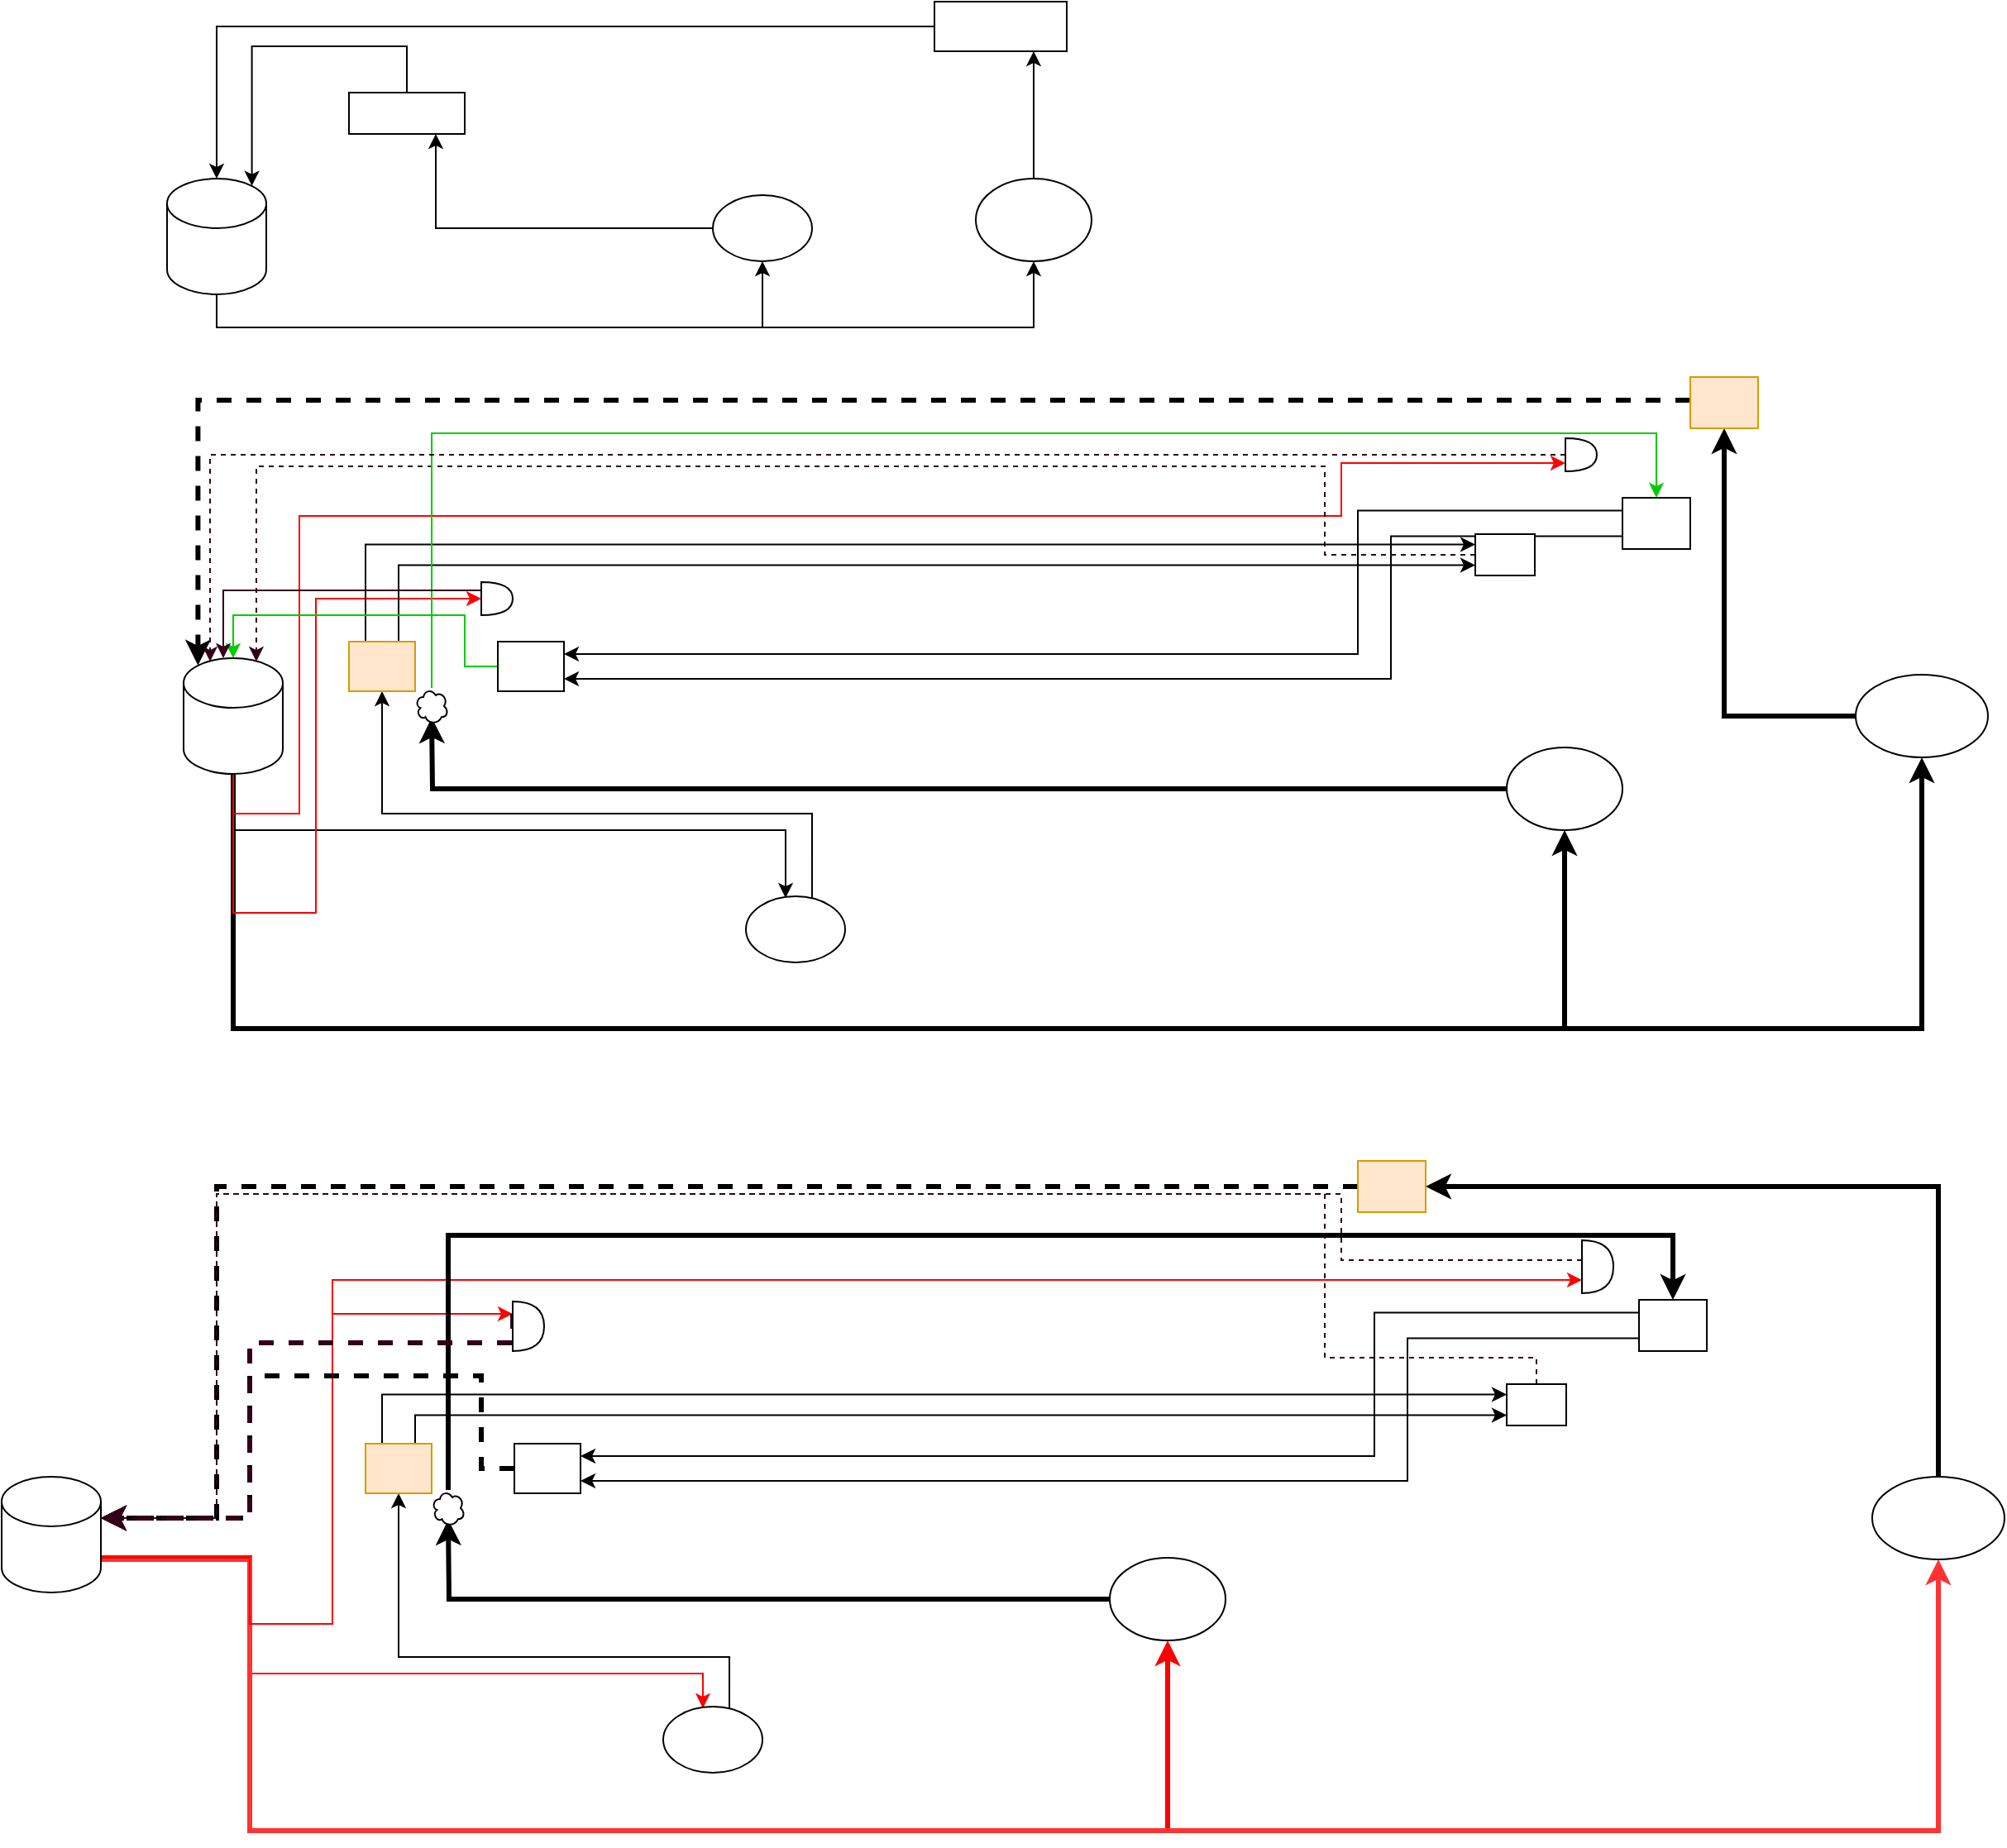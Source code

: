 <mxfile version="14.1.3" type="github">
  <diagram id="N2_5LNJx7TZPs9ssTGrc" name="Page-1">
    <mxGraphModel dx="2272" dy="794" grid="1" gridSize="10" guides="1" tooltips="1" connect="1" arrows="1" fold="1" page="1" pageScale="1" pageWidth="850" pageHeight="1100" math="0" shadow="0">
      <root>
        <mxCell id="0" />
        <mxCell id="1" parent="0" />
        <mxCell id="P4fvbb-0Q0S0f7_MSQyN-11" style="edgeStyle=orthogonalEdgeStyle;rounded=0;orthogonalLoop=1;jettySize=auto;html=1;entryX=0.5;entryY=1;entryDx=0;entryDy=0;" parent="1" source="P4fvbb-0Q0S0f7_MSQyN-1" target="P4fvbb-0Q0S0f7_MSQyN-2" edge="1">
          <mxGeometry relative="1" as="geometry">
            <Array as="points">
              <mxPoint x="60" y="236" />
              <mxPoint x="390" y="236" />
            </Array>
          </mxGeometry>
        </mxCell>
        <mxCell id="P4fvbb-0Q0S0f7_MSQyN-17" style="edgeStyle=orthogonalEdgeStyle;rounded=0;orthogonalLoop=1;jettySize=auto;html=1;entryX=0.5;entryY=1;entryDx=0;entryDy=0;" parent="1" source="P4fvbb-0Q0S0f7_MSQyN-1" target="P4fvbb-0Q0S0f7_MSQyN-3" edge="1">
          <mxGeometry relative="1" as="geometry">
            <mxPoint x="670" y="306" as="targetPoint" />
            <Array as="points">
              <mxPoint x="60" y="236" />
              <mxPoint x="554" y="236" />
            </Array>
          </mxGeometry>
        </mxCell>
        <mxCell id="P4fvbb-0Q0S0f7_MSQyN-1" value="" style="shape=cylinder3;whiteSpace=wrap;html=1;boundedLbl=1;backgroundOutline=1;size=15;" parent="1" vertex="1">
          <mxGeometry x="30" y="146" width="60" height="70" as="geometry" />
        </mxCell>
        <mxCell id="P4fvbb-0Q0S0f7_MSQyN-7" style="edgeStyle=orthogonalEdgeStyle;rounded=0;orthogonalLoop=1;jettySize=auto;html=1;entryX=0.75;entryY=1;entryDx=0;entryDy=0;" parent="1" source="P4fvbb-0Q0S0f7_MSQyN-2" target="P4fvbb-0Q0S0f7_MSQyN-5" edge="1">
          <mxGeometry relative="1" as="geometry">
            <mxPoint x="200" y="46" as="targetPoint" />
          </mxGeometry>
        </mxCell>
        <mxCell id="P4fvbb-0Q0S0f7_MSQyN-2" value="" style="ellipse;whiteSpace=wrap;html=1;" parent="1" vertex="1">
          <mxGeometry x="360" y="156" width="60" height="40" as="geometry" />
        </mxCell>
        <mxCell id="P4fvbb-0Q0S0f7_MSQyN-16" style="edgeStyle=orthogonalEdgeStyle;rounded=0;orthogonalLoop=1;jettySize=auto;html=1;entryX=0.75;entryY=1;entryDx=0;entryDy=0;" parent="1" source="P4fvbb-0Q0S0f7_MSQyN-3" target="P4fvbb-0Q0S0f7_MSQyN-6" edge="1">
          <mxGeometry relative="1" as="geometry" />
        </mxCell>
        <mxCell id="P4fvbb-0Q0S0f7_MSQyN-3" value="" style="ellipse;whiteSpace=wrap;html=1;" parent="1" vertex="1">
          <mxGeometry x="519" y="146" width="70" height="50" as="geometry" />
        </mxCell>
        <mxCell id="P4fvbb-0Q0S0f7_MSQyN-14" style="edgeStyle=orthogonalEdgeStyle;rounded=0;orthogonalLoop=1;jettySize=auto;html=1;entryX=0.855;entryY=0;entryDx=0;entryDy=4.35;entryPerimeter=0;" parent="1" source="P4fvbb-0Q0S0f7_MSQyN-5" target="P4fvbb-0Q0S0f7_MSQyN-1" edge="1">
          <mxGeometry relative="1" as="geometry">
            <mxPoint x="120" y="146" as="targetPoint" />
            <Array as="points">
              <mxPoint x="175" y="66" />
              <mxPoint x="81" y="66" />
            </Array>
          </mxGeometry>
        </mxCell>
        <mxCell id="P4fvbb-0Q0S0f7_MSQyN-5" value="" style="rounded=0;whiteSpace=wrap;html=1;" parent="1" vertex="1">
          <mxGeometry x="140" y="94" width="70" height="25" as="geometry" />
        </mxCell>
        <mxCell id="P4fvbb-0Q0S0f7_MSQyN-15" style="edgeStyle=orthogonalEdgeStyle;rounded=0;orthogonalLoop=1;jettySize=auto;html=1;entryX=0.5;entryY=0;entryDx=0;entryDy=0;entryPerimeter=0;" parent="1" source="P4fvbb-0Q0S0f7_MSQyN-6" target="P4fvbb-0Q0S0f7_MSQyN-1" edge="1">
          <mxGeometry relative="1" as="geometry" />
        </mxCell>
        <mxCell id="P4fvbb-0Q0S0f7_MSQyN-6" value="" style="rounded=0;whiteSpace=wrap;html=1;" parent="1" vertex="1">
          <mxGeometry x="494" y="39" width="80" height="30" as="geometry" />
        </mxCell>
        <mxCell id="P4fvbb-0Q0S0f7_MSQyN-18" style="edgeStyle=orthogonalEdgeStyle;rounded=0;orthogonalLoop=1;jettySize=auto;html=1;entryX=0.4;entryY=0.025;entryDx=0;entryDy=0;entryPerimeter=0;" parent="1" source="P4fvbb-0Q0S0f7_MSQyN-20" target="P4fvbb-0Q0S0f7_MSQyN-22" edge="1">
          <mxGeometry relative="1" as="geometry">
            <Array as="points">
              <mxPoint x="70" y="540" />
              <mxPoint x="404" y="540" />
            </Array>
          </mxGeometry>
        </mxCell>
        <mxCell id="P4fvbb-0Q0S0f7_MSQyN-19" style="edgeStyle=orthogonalEdgeStyle;rounded=0;orthogonalLoop=1;jettySize=auto;html=1;entryX=0.5;entryY=1;entryDx=0;entryDy=0;strokeWidth=3;" parent="1" source="P4fvbb-0Q0S0f7_MSQyN-20" target="P4fvbb-0Q0S0f7_MSQyN-24" edge="1">
          <mxGeometry relative="1" as="geometry">
            <mxPoint x="680" y="606" as="targetPoint" />
            <Array as="points">
              <mxPoint x="70" y="660" />
              <mxPoint x="875" y="660" />
            </Array>
          </mxGeometry>
        </mxCell>
        <mxCell id="P4fvbb-0Q0S0f7_MSQyN-48" style="edgeStyle=orthogonalEdgeStyle;rounded=0;orthogonalLoop=1;jettySize=auto;html=1;entryX=0.5;entryY=1;entryDx=0;entryDy=0;strokeWidth=3;" parent="1" source="P4fvbb-0Q0S0f7_MSQyN-20" target="P4fvbb-0Q0S0f7_MSQyN-47" edge="1">
          <mxGeometry relative="1" as="geometry">
            <Array as="points">
              <mxPoint x="70" y="660" />
              <mxPoint x="1091" y="660" />
            </Array>
          </mxGeometry>
        </mxCell>
        <mxCell id="P4fvbb-0Q0S0f7_MSQyN-78" style="edgeStyle=orthogonalEdgeStyle;rounded=0;orthogonalLoop=1;jettySize=auto;html=1;entryX=0;entryY=0.5;entryDx=0;entryDy=0;entryPerimeter=0;strokeWidth=1;strokeColor=#FF0000;" parent="1" source="P4fvbb-0Q0S0f7_MSQyN-20" target="P4fvbb-0Q0S0f7_MSQyN-75" edge="1">
          <mxGeometry relative="1" as="geometry">
            <Array as="points">
              <mxPoint x="70" y="590" />
              <mxPoint x="120" y="590" />
              <mxPoint x="120" y="400" />
            </Array>
          </mxGeometry>
        </mxCell>
        <mxCell id="P4fvbb-0Q0S0f7_MSQyN-79" style="edgeStyle=orthogonalEdgeStyle;rounded=0;orthogonalLoop=1;jettySize=auto;html=1;entryX=0;entryY=0.75;entryDx=0;entryDy=0;entryPerimeter=0;startSize=6;endSize=6;strokeColor=#FF0000;strokeWidth=1;" parent="1" source="P4fvbb-0Q0S0f7_MSQyN-20" target="P4fvbb-0Q0S0f7_MSQyN-71" edge="1">
          <mxGeometry relative="1" as="geometry">
            <Array as="points">
              <mxPoint x="70" y="530" />
              <mxPoint x="110" y="530" />
              <mxPoint x="110" y="350" />
              <mxPoint x="740" y="350" />
              <mxPoint x="740" y="318" />
            </Array>
          </mxGeometry>
        </mxCell>
        <mxCell id="P4fvbb-0Q0S0f7_MSQyN-20" value="" style="shape=cylinder3;whiteSpace=wrap;html=1;boundedLbl=1;backgroundOutline=1;size=15;" parent="1" vertex="1">
          <mxGeometry x="40" y="436" width="60" height="70" as="geometry" />
        </mxCell>
        <mxCell id="P4fvbb-0Q0S0f7_MSQyN-21" style="edgeStyle=orthogonalEdgeStyle;rounded=0;orthogonalLoop=1;jettySize=auto;html=1;entryX=0.5;entryY=1;entryDx=0;entryDy=0;exitX=0.667;exitY=0.025;exitDx=0;exitDy=0;exitPerimeter=0;" parent="1" source="P4fvbb-0Q0S0f7_MSQyN-22" target="P4fvbb-0Q0S0f7_MSQyN-26" edge="1">
          <mxGeometry relative="1" as="geometry">
            <mxPoint x="160" y="460" as="targetPoint" />
            <mxPoint x="360" y="540" as="sourcePoint" />
            <Array as="points">
              <mxPoint x="420" y="530" />
              <mxPoint x="160" y="530" />
            </Array>
          </mxGeometry>
        </mxCell>
        <mxCell id="P4fvbb-0Q0S0f7_MSQyN-22" value="" style="ellipse;whiteSpace=wrap;html=1;" parent="1" vertex="1">
          <mxGeometry x="380" y="580" width="60" height="40" as="geometry" />
        </mxCell>
        <mxCell id="P4fvbb-0Q0S0f7_MSQyN-68" style="edgeStyle=orthogonalEdgeStyle;rounded=0;orthogonalLoop=1;jettySize=auto;html=1;strokeWidth=3;" parent="1" source="P4fvbb-0Q0S0f7_MSQyN-24" edge="1">
          <mxGeometry relative="1" as="geometry">
            <mxPoint x="190" y="472" as="targetPoint" />
          </mxGeometry>
        </mxCell>
        <mxCell id="P4fvbb-0Q0S0f7_MSQyN-24" value="" style="ellipse;whiteSpace=wrap;html=1;" parent="1" vertex="1">
          <mxGeometry x="840" y="490" width="70" height="50" as="geometry" />
        </mxCell>
        <mxCell id="P4fvbb-0Q0S0f7_MSQyN-55" style="edgeStyle=orthogonalEdgeStyle;rounded=0;orthogonalLoop=1;jettySize=auto;html=1;exitX=0.75;exitY=0;exitDx=0;exitDy=0;entryX=0;entryY=0.75;entryDx=0;entryDy=0;" parent="1" source="P4fvbb-0Q0S0f7_MSQyN-26" target="P4fvbb-0Q0S0f7_MSQyN-53" edge="1">
          <mxGeometry relative="1" as="geometry">
            <Array as="points">
              <mxPoint x="170" y="380" />
            </Array>
          </mxGeometry>
        </mxCell>
        <mxCell id="P4fvbb-0Q0S0f7_MSQyN-56" style="edgeStyle=orthogonalEdgeStyle;rounded=0;orthogonalLoop=1;jettySize=auto;html=1;exitX=0.25;exitY=0;exitDx=0;exitDy=0;entryX=0;entryY=0.25;entryDx=0;entryDy=0;" parent="1" source="P4fvbb-0Q0S0f7_MSQyN-26" target="P4fvbb-0Q0S0f7_MSQyN-53" edge="1">
          <mxGeometry relative="1" as="geometry" />
        </mxCell>
        <mxCell id="P4fvbb-0Q0S0f7_MSQyN-26" value="" style="rounded=0;whiteSpace=wrap;html=1;fillColor=#ffe6cc;strokeColor=#d79b00;" parent="1" vertex="1">
          <mxGeometry x="140" y="426" width="40" height="30" as="geometry" />
        </mxCell>
        <mxCell id="P4fvbb-0Q0S0f7_MSQyN-63" style="edgeStyle=orthogonalEdgeStyle;rounded=0;orthogonalLoop=1;jettySize=auto;html=1;exitX=0;exitY=0.25;exitDx=0;exitDy=0;entryX=1;entryY=0.25;entryDx=0;entryDy=0;" parent="1" source="P4fvbb-0Q0S0f7_MSQyN-28" target="P4fvbb-0Q0S0f7_MSQyN-54" edge="1">
          <mxGeometry relative="1" as="geometry">
            <Array as="points">
              <mxPoint x="750" y="347" />
              <mxPoint x="750" y="434" />
            </Array>
          </mxGeometry>
        </mxCell>
        <mxCell id="P4fvbb-0Q0S0f7_MSQyN-64" style="edgeStyle=orthogonalEdgeStyle;rounded=0;orthogonalLoop=1;jettySize=auto;html=1;exitX=0;exitY=0.75;exitDx=0;exitDy=0;entryX=1;entryY=0.75;entryDx=0;entryDy=0;" parent="1" source="P4fvbb-0Q0S0f7_MSQyN-28" target="P4fvbb-0Q0S0f7_MSQyN-54" edge="1">
          <mxGeometry relative="1" as="geometry">
            <Array as="points">
              <mxPoint x="770" y="362" />
              <mxPoint x="770" y="449" />
            </Array>
          </mxGeometry>
        </mxCell>
        <mxCell id="P4fvbb-0Q0S0f7_MSQyN-28" value="" style="rounded=0;whiteSpace=wrap;html=1;" parent="1" vertex="1">
          <mxGeometry x="910" y="339" width="41" height="31" as="geometry" />
        </mxCell>
        <mxCell id="P4fvbb-0Q0S0f7_MSQyN-51" style="edgeStyle=orthogonalEdgeStyle;rounded=0;orthogonalLoop=1;jettySize=auto;html=1;entryX=0.5;entryY=1;entryDx=0;entryDy=0;strokeWidth=3;" parent="1" source="P4fvbb-0Q0S0f7_MSQyN-47" target="P4fvbb-0Q0S0f7_MSQyN-50" edge="1">
          <mxGeometry relative="1" as="geometry" />
        </mxCell>
        <mxCell id="P4fvbb-0Q0S0f7_MSQyN-47" value="" style="ellipse;whiteSpace=wrap;html=1;" parent="1" vertex="1">
          <mxGeometry x="1051" y="446" width="80" height="50" as="geometry" />
        </mxCell>
        <mxCell id="P4fvbb-0Q0S0f7_MSQyN-52" style="edgeStyle=orthogonalEdgeStyle;rounded=0;orthogonalLoop=1;jettySize=auto;html=1;entryX=0.145;entryY=0;entryDx=0;entryDy=4.35;entryPerimeter=0;strokeWidth=3;dashed=1;" parent="1" source="P4fvbb-0Q0S0f7_MSQyN-50" target="P4fvbb-0Q0S0f7_MSQyN-20" edge="1">
          <mxGeometry relative="1" as="geometry">
            <Array as="points">
              <mxPoint x="651" y="280" />
              <mxPoint x="49" y="280" />
            </Array>
          </mxGeometry>
        </mxCell>
        <mxCell id="P4fvbb-0Q0S0f7_MSQyN-50" value="" style="rounded=0;whiteSpace=wrap;html=1;fillColor=#ffe6cc;strokeColor=#d79b00;" parent="1" vertex="1">
          <mxGeometry x="951" y="266" width="41" height="31" as="geometry" />
        </mxCell>
        <mxCell id="P4fvbb-0Q0S0f7_MSQyN-85" style="edgeStyle=orthogonalEdgeStyle;rounded=0;orthogonalLoop=1;jettySize=auto;html=1;startSize=6;endSize=6;strokeColor=#33001A;strokeWidth=1;entryX=0.733;entryY=0.029;entryDx=0;entryDy=0;entryPerimeter=0;dashed=1;" parent="1" source="P4fvbb-0Q0S0f7_MSQyN-53" target="P4fvbb-0Q0S0f7_MSQyN-20" edge="1">
          <mxGeometry relative="1" as="geometry">
            <mxPoint x="678" y="320" as="targetPoint" />
            <Array as="points">
              <mxPoint x="730" y="374" />
              <mxPoint x="730" y="320" />
              <mxPoint x="84" y="320" />
            </Array>
          </mxGeometry>
        </mxCell>
        <mxCell id="P4fvbb-0Q0S0f7_MSQyN-53" value="" style="rounded=0;whiteSpace=wrap;html=1;" parent="1" vertex="1">
          <mxGeometry x="821" y="361" width="36" height="25" as="geometry" />
        </mxCell>
        <mxCell id="P4fvbb-0Q0S0f7_MSQyN-65" style="edgeStyle=orthogonalEdgeStyle;rounded=0;orthogonalLoop=1;jettySize=auto;html=1;entryX=0.5;entryY=0;entryDx=0;entryDy=0;entryPerimeter=0;fillColor=#f8cecc;exitX=0;exitY=0.5;exitDx=0;exitDy=0;strokeColor=#00CC00;" parent="1" source="P4fvbb-0Q0S0f7_MSQyN-54" target="P4fvbb-0Q0S0f7_MSQyN-20" edge="1">
          <mxGeometry relative="1" as="geometry">
            <mxPoint x="70" y="310" as="targetPoint" />
            <Array as="points">
              <mxPoint x="210" y="441" />
              <mxPoint x="210" y="410" />
              <mxPoint x="70" y="410" />
            </Array>
          </mxGeometry>
        </mxCell>
        <mxCell id="P4fvbb-0Q0S0f7_MSQyN-54" value="" style="rounded=0;whiteSpace=wrap;html=1;" parent="1" vertex="1">
          <mxGeometry x="230" y="426" width="40" height="30" as="geometry" />
        </mxCell>
        <mxCell id="P4fvbb-0Q0S0f7_MSQyN-69" style="edgeStyle=orthogonalEdgeStyle;rounded=0;orthogonalLoop=1;jettySize=auto;html=1;entryX=0.5;entryY=0;entryDx=0;entryDy=0;strokeColor=#00CC00;" parent="1" source="P4fvbb-0Q0S0f7_MSQyN-67" target="P4fvbb-0Q0S0f7_MSQyN-28" edge="1">
          <mxGeometry relative="1" as="geometry">
            <Array as="points">
              <mxPoint x="190" y="300" />
              <mxPoint x="931" y="300" />
            </Array>
          </mxGeometry>
        </mxCell>
        <mxCell id="P4fvbb-0Q0S0f7_MSQyN-67" value="" style="ellipse;shape=cloud;whiteSpace=wrap;html=1;" parent="1" vertex="1">
          <mxGeometry x="180" y="454" width="20" height="22" as="geometry" />
        </mxCell>
        <mxCell id="P4fvbb-0Q0S0f7_MSQyN-81" style="edgeStyle=orthogonalEdgeStyle;rounded=0;orthogonalLoop=1;jettySize=auto;html=1;entryX=0.267;entryY=0.029;entryDx=0;entryDy=0;entryPerimeter=0;startSize=6;endSize=6;strokeWidth=1;strokeColor=#33001A;dashed=1;" parent="1" source="P4fvbb-0Q0S0f7_MSQyN-71" target="P4fvbb-0Q0S0f7_MSQyN-20" edge="1">
          <mxGeometry relative="1" as="geometry">
            <Array as="points">
              <mxPoint x="56" y="313" />
            </Array>
          </mxGeometry>
        </mxCell>
        <mxCell id="P4fvbb-0Q0S0f7_MSQyN-71" value="" style="shape=or;whiteSpace=wrap;html=1;" parent="1" vertex="1">
          <mxGeometry x="875.5" y="303" width="19" height="20" as="geometry" />
        </mxCell>
        <mxCell id="P4fvbb-0Q0S0f7_MSQyN-76" style="edgeStyle=orthogonalEdgeStyle;rounded=0;orthogonalLoop=1;jettySize=auto;html=1;entryX=0.4;entryY=0;entryDx=0;entryDy=0;entryPerimeter=0;strokeWidth=1;exitX=0;exitY=0.25;exitDx=0;exitDy=0;exitPerimeter=0;strokeColor=#33001A;endSize=6;startSize=6;" parent="1" source="P4fvbb-0Q0S0f7_MSQyN-75" target="P4fvbb-0Q0S0f7_MSQyN-20" edge="1">
          <mxGeometry relative="1" as="geometry" />
        </mxCell>
        <mxCell id="P4fvbb-0Q0S0f7_MSQyN-75" value="" style="shape=or;whiteSpace=wrap;html=1;" parent="1" vertex="1">
          <mxGeometry x="220" y="390" width="19" height="20" as="geometry" />
        </mxCell>
        <mxCell id="8S70c56ZdYocHtzU-yKK-1" style="edgeStyle=orthogonalEdgeStyle;rounded=0;orthogonalLoop=1;jettySize=auto;html=1;entryX=0.4;entryY=0.025;entryDx=0;entryDy=0;entryPerimeter=0;strokeColor=#FF0000;" edge="1" parent="1" source="8S70c56ZdYocHtzU-yKK-6" target="8S70c56ZdYocHtzU-yKK-8">
          <mxGeometry relative="1" as="geometry">
            <Array as="points">
              <mxPoint x="80" y="980" />
              <mxPoint x="80" y="1050" />
              <mxPoint x="354" y="1050" />
            </Array>
          </mxGeometry>
        </mxCell>
        <mxCell id="8S70c56ZdYocHtzU-yKK-2" style="edgeStyle=orthogonalEdgeStyle;rounded=0;orthogonalLoop=1;jettySize=auto;html=1;entryX=0.5;entryY=1;entryDx=0;entryDy=0;strokeWidth=3;strokeColor=#FF0000;" edge="1" parent="1" source="8S70c56ZdYocHtzU-yKK-6" target="8S70c56ZdYocHtzU-yKK-10">
          <mxGeometry relative="1" as="geometry">
            <mxPoint x="690" y="1091" as="targetPoint" />
            <Array as="points">
              <mxPoint x="80" y="980" />
              <mxPoint x="80" y="1145" />
              <mxPoint x="635" y="1145" />
            </Array>
          </mxGeometry>
        </mxCell>
        <mxCell id="8S70c56ZdYocHtzU-yKK-3" style="edgeStyle=orthogonalEdgeStyle;rounded=0;orthogonalLoop=1;jettySize=auto;html=1;entryX=0.5;entryY=1;entryDx=0;entryDy=0;strokeWidth=3;fillColor=#f8cecc;strokeColor=#FF3333;" edge="1" parent="1" source="8S70c56ZdYocHtzU-yKK-6" target="8S70c56ZdYocHtzU-yKK-18">
          <mxGeometry relative="1" as="geometry">
            <Array as="points">
              <mxPoint x="80" y="981" />
              <mxPoint x="80" y="1145" />
              <mxPoint x="1101" y="1145" />
            </Array>
          </mxGeometry>
        </mxCell>
        <mxCell id="8S70c56ZdYocHtzU-yKK-4" style="edgeStyle=orthogonalEdgeStyle;rounded=0;orthogonalLoop=1;jettySize=auto;html=1;entryX=0;entryY=0.25;entryDx=0;entryDy=0;entryPerimeter=0;strokeWidth=1;strokeColor=#FF0000;" edge="1" parent="1" source="8S70c56ZdYocHtzU-yKK-6" target="8S70c56ZdYocHtzU-yKK-30">
          <mxGeometry relative="1" as="geometry">
            <Array as="points">
              <mxPoint x="80" y="980" />
              <mxPoint x="80" y="1020" />
              <mxPoint x="130" y="1020" />
              <mxPoint x="130" y="833" />
            </Array>
          </mxGeometry>
        </mxCell>
        <mxCell id="8S70c56ZdYocHtzU-yKK-5" style="edgeStyle=orthogonalEdgeStyle;rounded=0;orthogonalLoop=1;jettySize=auto;html=1;entryX=0;entryY=0.75;entryDx=0;entryDy=0;entryPerimeter=0;startSize=6;endSize=6;strokeColor=#FF0000;strokeWidth=1;" edge="1" parent="1" source="8S70c56ZdYocHtzU-yKK-6" target="8S70c56ZdYocHtzU-yKK-28">
          <mxGeometry relative="1" as="geometry">
            <Array as="points">
              <mxPoint x="80" y="980" />
              <mxPoint x="80" y="1020" />
              <mxPoint x="130" y="1020" />
              <mxPoint x="130" y="812" />
            </Array>
          </mxGeometry>
        </mxCell>
        <mxCell id="8S70c56ZdYocHtzU-yKK-6" value="" style="shape=cylinder3;whiteSpace=wrap;html=1;boundedLbl=1;backgroundOutline=1;size=15;" vertex="1" parent="1">
          <mxGeometry x="-70" y="931" width="60" height="70" as="geometry" />
        </mxCell>
        <mxCell id="8S70c56ZdYocHtzU-yKK-7" style="edgeStyle=orthogonalEdgeStyle;rounded=0;orthogonalLoop=1;jettySize=auto;html=1;entryX=0.5;entryY=1;entryDx=0;entryDy=0;exitX=0.667;exitY=0.025;exitDx=0;exitDy=0;exitPerimeter=0;" edge="1" parent="1" source="8S70c56ZdYocHtzU-yKK-8" target="8S70c56ZdYocHtzU-yKK-13">
          <mxGeometry relative="1" as="geometry">
            <mxPoint x="170" y="945" as="targetPoint" />
            <mxPoint x="370" y="1025" as="sourcePoint" />
            <Array as="points">
              <mxPoint x="370" y="1040" />
              <mxPoint x="170" y="1040" />
            </Array>
          </mxGeometry>
        </mxCell>
        <mxCell id="8S70c56ZdYocHtzU-yKK-8" value="" style="ellipse;whiteSpace=wrap;html=1;" vertex="1" parent="1">
          <mxGeometry x="330" y="1070" width="60" height="40" as="geometry" />
        </mxCell>
        <mxCell id="8S70c56ZdYocHtzU-yKK-9" style="edgeStyle=orthogonalEdgeStyle;rounded=0;orthogonalLoop=1;jettySize=auto;html=1;strokeWidth=3;" edge="1" parent="1" source="8S70c56ZdYocHtzU-yKK-10">
          <mxGeometry relative="1" as="geometry">
            <mxPoint x="200" y="957" as="targetPoint" />
          </mxGeometry>
        </mxCell>
        <mxCell id="8S70c56ZdYocHtzU-yKK-10" value="" style="ellipse;whiteSpace=wrap;html=1;" vertex="1" parent="1">
          <mxGeometry x="600" y="980" width="70" height="50" as="geometry" />
        </mxCell>
        <mxCell id="8S70c56ZdYocHtzU-yKK-11" style="edgeStyle=orthogonalEdgeStyle;rounded=0;orthogonalLoop=1;jettySize=auto;html=1;exitX=0.75;exitY=0;exitDx=0;exitDy=0;entryX=0;entryY=0.75;entryDx=0;entryDy=0;" edge="1" parent="1" source="8S70c56ZdYocHtzU-yKK-13" target="8S70c56ZdYocHtzU-yKK-22">
          <mxGeometry relative="1" as="geometry">
            <Array as="points">
              <mxPoint x="180" y="894" />
            </Array>
          </mxGeometry>
        </mxCell>
        <mxCell id="8S70c56ZdYocHtzU-yKK-12" style="edgeStyle=orthogonalEdgeStyle;rounded=0;orthogonalLoop=1;jettySize=auto;html=1;exitX=0.25;exitY=0;exitDx=0;exitDy=0;entryX=0;entryY=0.25;entryDx=0;entryDy=0;" edge="1" parent="1" source="8S70c56ZdYocHtzU-yKK-13" target="8S70c56ZdYocHtzU-yKK-22">
          <mxGeometry relative="1" as="geometry" />
        </mxCell>
        <mxCell id="8S70c56ZdYocHtzU-yKK-13" value="" style="rounded=0;whiteSpace=wrap;html=1;fillColor=#ffe6cc;strokeColor=#d79b00;" vertex="1" parent="1">
          <mxGeometry x="150" y="911" width="40" height="30" as="geometry" />
        </mxCell>
        <mxCell id="8S70c56ZdYocHtzU-yKK-14" style="edgeStyle=orthogonalEdgeStyle;rounded=0;orthogonalLoop=1;jettySize=auto;html=1;exitX=0;exitY=0.25;exitDx=0;exitDy=0;entryX=1;entryY=0.25;entryDx=0;entryDy=0;" edge="1" parent="1" source="8S70c56ZdYocHtzU-yKK-16" target="8S70c56ZdYocHtzU-yKK-24">
          <mxGeometry relative="1" as="geometry">
            <Array as="points">
              <mxPoint x="760" y="832" />
              <mxPoint x="760" y="919" />
            </Array>
          </mxGeometry>
        </mxCell>
        <mxCell id="8S70c56ZdYocHtzU-yKK-15" style="edgeStyle=orthogonalEdgeStyle;rounded=0;orthogonalLoop=1;jettySize=auto;html=1;exitX=0;exitY=0.75;exitDx=0;exitDy=0;entryX=1;entryY=0.75;entryDx=0;entryDy=0;" edge="1" parent="1" source="8S70c56ZdYocHtzU-yKK-16" target="8S70c56ZdYocHtzU-yKK-24">
          <mxGeometry relative="1" as="geometry">
            <Array as="points">
              <mxPoint x="780" y="847" />
              <mxPoint x="780" y="934" />
            </Array>
          </mxGeometry>
        </mxCell>
        <mxCell id="8S70c56ZdYocHtzU-yKK-16" value="" style="rounded=0;whiteSpace=wrap;html=1;" vertex="1" parent="1">
          <mxGeometry x="920" y="824" width="41" height="31" as="geometry" />
        </mxCell>
        <mxCell id="8S70c56ZdYocHtzU-yKK-17" style="edgeStyle=orthogonalEdgeStyle;rounded=0;orthogonalLoop=1;jettySize=auto;html=1;entryX=1;entryY=0.5;entryDx=0;entryDy=0;strokeWidth=3;" edge="1" parent="1" source="8S70c56ZdYocHtzU-yKK-18" target="8S70c56ZdYocHtzU-yKK-20">
          <mxGeometry relative="1" as="geometry">
            <Array as="points">
              <mxPoint x="1101" y="756" />
            </Array>
          </mxGeometry>
        </mxCell>
        <mxCell id="8S70c56ZdYocHtzU-yKK-18" value="" style="ellipse;whiteSpace=wrap;html=1;" vertex="1" parent="1">
          <mxGeometry x="1061" y="931" width="80" height="50" as="geometry" />
        </mxCell>
        <mxCell id="8S70c56ZdYocHtzU-yKK-19" style="edgeStyle=orthogonalEdgeStyle;rounded=0;orthogonalLoop=1;jettySize=auto;html=1;entryX=1;entryY=0;entryDx=0;entryDy=25;entryPerimeter=0;strokeWidth=3;dashed=1;" edge="1" parent="1" source="8S70c56ZdYocHtzU-yKK-20" target="8S70c56ZdYocHtzU-yKK-6">
          <mxGeometry relative="1" as="geometry">
            <Array as="points">
              <mxPoint x="60" y="756" />
              <mxPoint x="60" y="956" />
            </Array>
          </mxGeometry>
        </mxCell>
        <mxCell id="8S70c56ZdYocHtzU-yKK-20" value="" style="rounded=0;whiteSpace=wrap;html=1;fillColor=#ffe6cc;strokeColor=#d79b00;" vertex="1" parent="1">
          <mxGeometry x="750" y="740" width="41" height="31" as="geometry" />
        </mxCell>
        <mxCell id="8S70c56ZdYocHtzU-yKK-21" style="edgeStyle=orthogonalEdgeStyle;rounded=0;orthogonalLoop=1;jettySize=auto;html=1;startSize=6;endSize=6;strokeColor=#33001A;strokeWidth=1;entryX=1;entryY=0;entryDx=0;entryDy=25;entryPerimeter=0;dashed=1;" edge="1" parent="1" source="8S70c56ZdYocHtzU-yKK-22" target="8S70c56ZdYocHtzU-yKK-6">
          <mxGeometry relative="1" as="geometry">
            <mxPoint x="688" y="805" as="targetPoint" />
            <Array as="points">
              <mxPoint x="858" y="859" />
              <mxPoint x="730" y="859" />
              <mxPoint x="730" y="760" />
              <mxPoint x="60" y="760" />
              <mxPoint x="60" y="956" />
            </Array>
          </mxGeometry>
        </mxCell>
        <mxCell id="8S70c56ZdYocHtzU-yKK-22" value="" style="rounded=0;whiteSpace=wrap;html=1;" vertex="1" parent="1">
          <mxGeometry x="840" y="875" width="36" height="25" as="geometry" />
        </mxCell>
        <mxCell id="8S70c56ZdYocHtzU-yKK-23" style="edgeStyle=orthogonalEdgeStyle;rounded=0;orthogonalLoop=1;jettySize=auto;html=1;entryX=1;entryY=0;entryDx=0;entryDy=25;entryPerimeter=0;fillColor=#f8cecc;exitX=0;exitY=0.5;exitDx=0;exitDy=0;dashed=1;strokeWidth=3;" edge="1" parent="1" source="8S70c56ZdYocHtzU-yKK-24" target="8S70c56ZdYocHtzU-yKK-6">
          <mxGeometry relative="1" as="geometry">
            <mxPoint x="80" y="795" as="targetPoint" />
            <Array as="points">
              <mxPoint x="220" y="926" />
              <mxPoint x="220" y="870" />
              <mxPoint x="80" y="870" />
              <mxPoint x="80" y="956" />
            </Array>
          </mxGeometry>
        </mxCell>
        <mxCell id="8S70c56ZdYocHtzU-yKK-24" value="" style="rounded=0;whiteSpace=wrap;html=1;" vertex="1" parent="1">
          <mxGeometry x="240" y="911" width="40" height="30" as="geometry" />
        </mxCell>
        <mxCell id="8S70c56ZdYocHtzU-yKK-25" style="edgeStyle=orthogonalEdgeStyle;rounded=0;orthogonalLoop=1;jettySize=auto;html=1;entryX=0.5;entryY=0;entryDx=0;entryDy=0;strokeWidth=3;" edge="1" parent="1" source="8S70c56ZdYocHtzU-yKK-26" target="8S70c56ZdYocHtzU-yKK-16">
          <mxGeometry relative="1" as="geometry">
            <Array as="points">
              <mxPoint x="200" y="785" />
              <mxPoint x="941" y="785" />
            </Array>
          </mxGeometry>
        </mxCell>
        <mxCell id="8S70c56ZdYocHtzU-yKK-26" value="" style="ellipse;shape=cloud;whiteSpace=wrap;html=1;" vertex="1" parent="1">
          <mxGeometry x="190" y="939" width="20" height="22" as="geometry" />
        </mxCell>
        <mxCell id="8S70c56ZdYocHtzU-yKK-27" style="edgeStyle=orthogonalEdgeStyle;rounded=0;orthogonalLoop=1;jettySize=auto;html=1;entryX=1;entryY=0;entryDx=0;entryDy=25;entryPerimeter=0;startSize=6;endSize=6;strokeWidth=1;strokeColor=#33001A;dashed=1;" edge="1" parent="1" source="8S70c56ZdYocHtzU-yKK-28" target="8S70c56ZdYocHtzU-yKK-6">
          <mxGeometry relative="1" as="geometry">
            <Array as="points">
              <mxPoint x="740" y="800" />
              <mxPoint x="740" y="760" />
              <mxPoint x="60" y="760" />
              <mxPoint x="60" y="956" />
            </Array>
          </mxGeometry>
        </mxCell>
        <mxCell id="8S70c56ZdYocHtzU-yKK-28" value="" style="shape=or;whiteSpace=wrap;html=1;" vertex="1" parent="1">
          <mxGeometry x="885.5" y="788" width="19" height="32" as="geometry" />
        </mxCell>
        <mxCell id="8S70c56ZdYocHtzU-yKK-29" style="edgeStyle=orthogonalEdgeStyle;rounded=0;orthogonalLoop=1;jettySize=auto;html=1;entryX=1;entryY=0;entryDx=0;entryDy=25;entryPerimeter=0;strokeWidth=3;exitX=0;exitY=0.25;exitDx=0;exitDy=0;exitPerimeter=0;strokeColor=#33001A;endSize=6;startSize=6;dashed=1;" edge="1" parent="1" source="8S70c56ZdYocHtzU-yKK-30" target="8S70c56ZdYocHtzU-yKK-6">
          <mxGeometry relative="1" as="geometry">
            <Array as="points">
              <mxPoint x="239" y="850" />
              <mxPoint x="80" y="850" />
              <mxPoint x="80" y="956" />
            </Array>
          </mxGeometry>
        </mxCell>
        <mxCell id="8S70c56ZdYocHtzU-yKK-30" value="" style="shape=or;whiteSpace=wrap;html=1;" vertex="1" parent="1">
          <mxGeometry x="239" y="825" width="19" height="30" as="geometry" />
        </mxCell>
      </root>
    </mxGraphModel>
  </diagram>
</mxfile>
